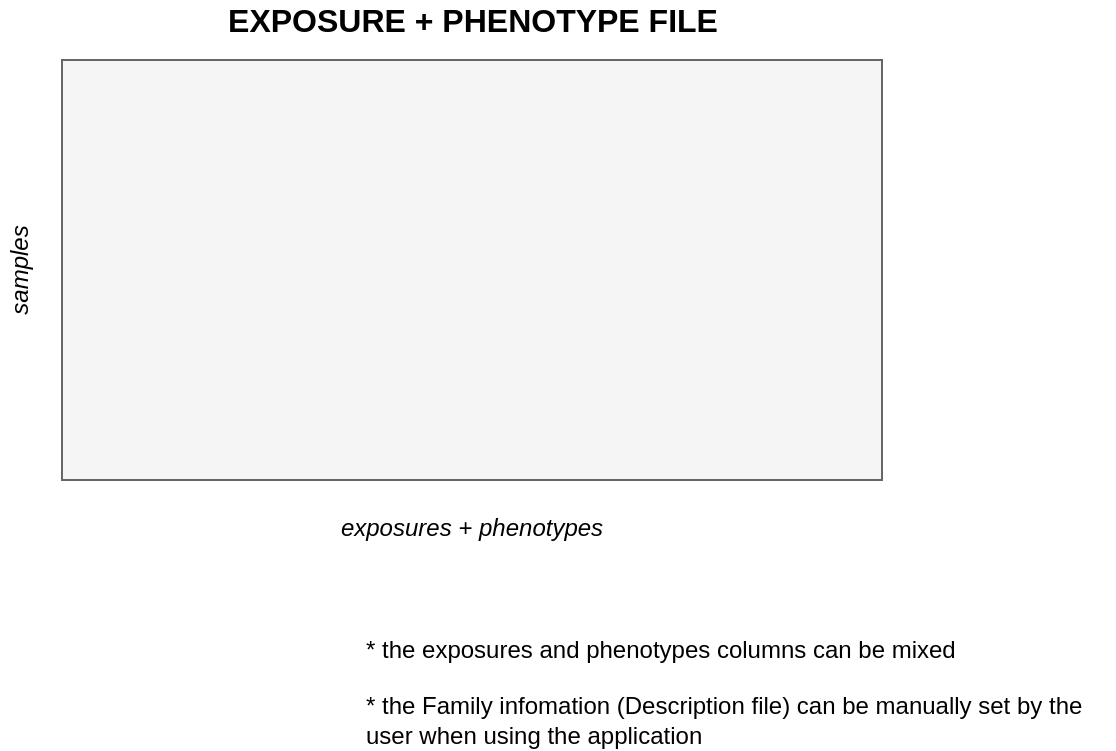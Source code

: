 <mxfile version="14.3.2" type="device"><diagram id="fIopvFrXGW3W8wca4MHw" name="Page-1"><mxGraphModel dx="1422" dy="737" grid="1" gridSize="10" guides="1" tooltips="1" connect="1" arrows="1" fold="1" page="1" pageScale="1" pageWidth="827" pageHeight="1169" math="0" shadow="0"><root><mxCell id="0"/><mxCell id="1" parent="0"/><mxCell id="BwhQcJ7roULX4rEDNtvB-1" value="" style="rounded=0;whiteSpace=wrap;html=1;fillColor=#f5f5f5;strokeColor=#666666;fontColor=#333333;" parent="1" vertex="1"><mxGeometry x="160" y="300" width="410" height="210" as="geometry"/></mxCell><mxCell id="BwhQcJ7roULX4rEDNtvB-2" value="&lt;b&gt;&lt;font style=&quot;font-size: 16px&quot;&gt;EXPOSURE + PHENOTYPE FILE&lt;/font&gt;&lt;/b&gt;" style="text;html=1;strokeColor=none;fillColor=none;align=center;verticalAlign=middle;whiteSpace=wrap;rounded=0;" parent="1" vertex="1"><mxGeometry x="197.5" y="270" width="335" height="20" as="geometry"/></mxCell><mxCell id="BwhQcJ7roULX4rEDNtvB-3" value="samples" style="text;html=1;strokeColor=none;fillColor=none;align=center;verticalAlign=middle;whiteSpace=wrap;rounded=0;rotation=-90;fontStyle=2" parent="1" vertex="1"><mxGeometry x="104" y="395" width="70" height="20" as="geometry"/></mxCell><mxCell id="BwhQcJ7roULX4rEDNtvB-4" value="exposures + phenotypes" style="text;html=1;strokeColor=none;fillColor=none;align=center;verticalAlign=middle;whiteSpace=wrap;rounded=0;fontStyle=2" parent="1" vertex="1"><mxGeometry x="285" y="524" width="160" height="20" as="geometry"/></mxCell><mxCell id="BwhQcJ7roULX4rEDNtvB-5" value="* the exposures and phenotypes columns can be mixed" style="text;html=1;strokeColor=none;fillColor=none;align=left;verticalAlign=middle;whiteSpace=wrap;rounded=0;" parent="1" vertex="1"><mxGeometry x="310" y="585" width="370" height="20" as="geometry"/></mxCell><mxCell id="BwhQcJ7roULX4rEDNtvB-6" value="* the Family infomation (Description file) can be manually set by the user when using the application" style="text;html=1;strokeColor=none;fillColor=none;align=left;verticalAlign=middle;whiteSpace=wrap;rounded=0;" parent="1" vertex="1"><mxGeometry x="310" y="620" width="376" height="20" as="geometry"/></mxCell></root></mxGraphModel></diagram></mxfile>